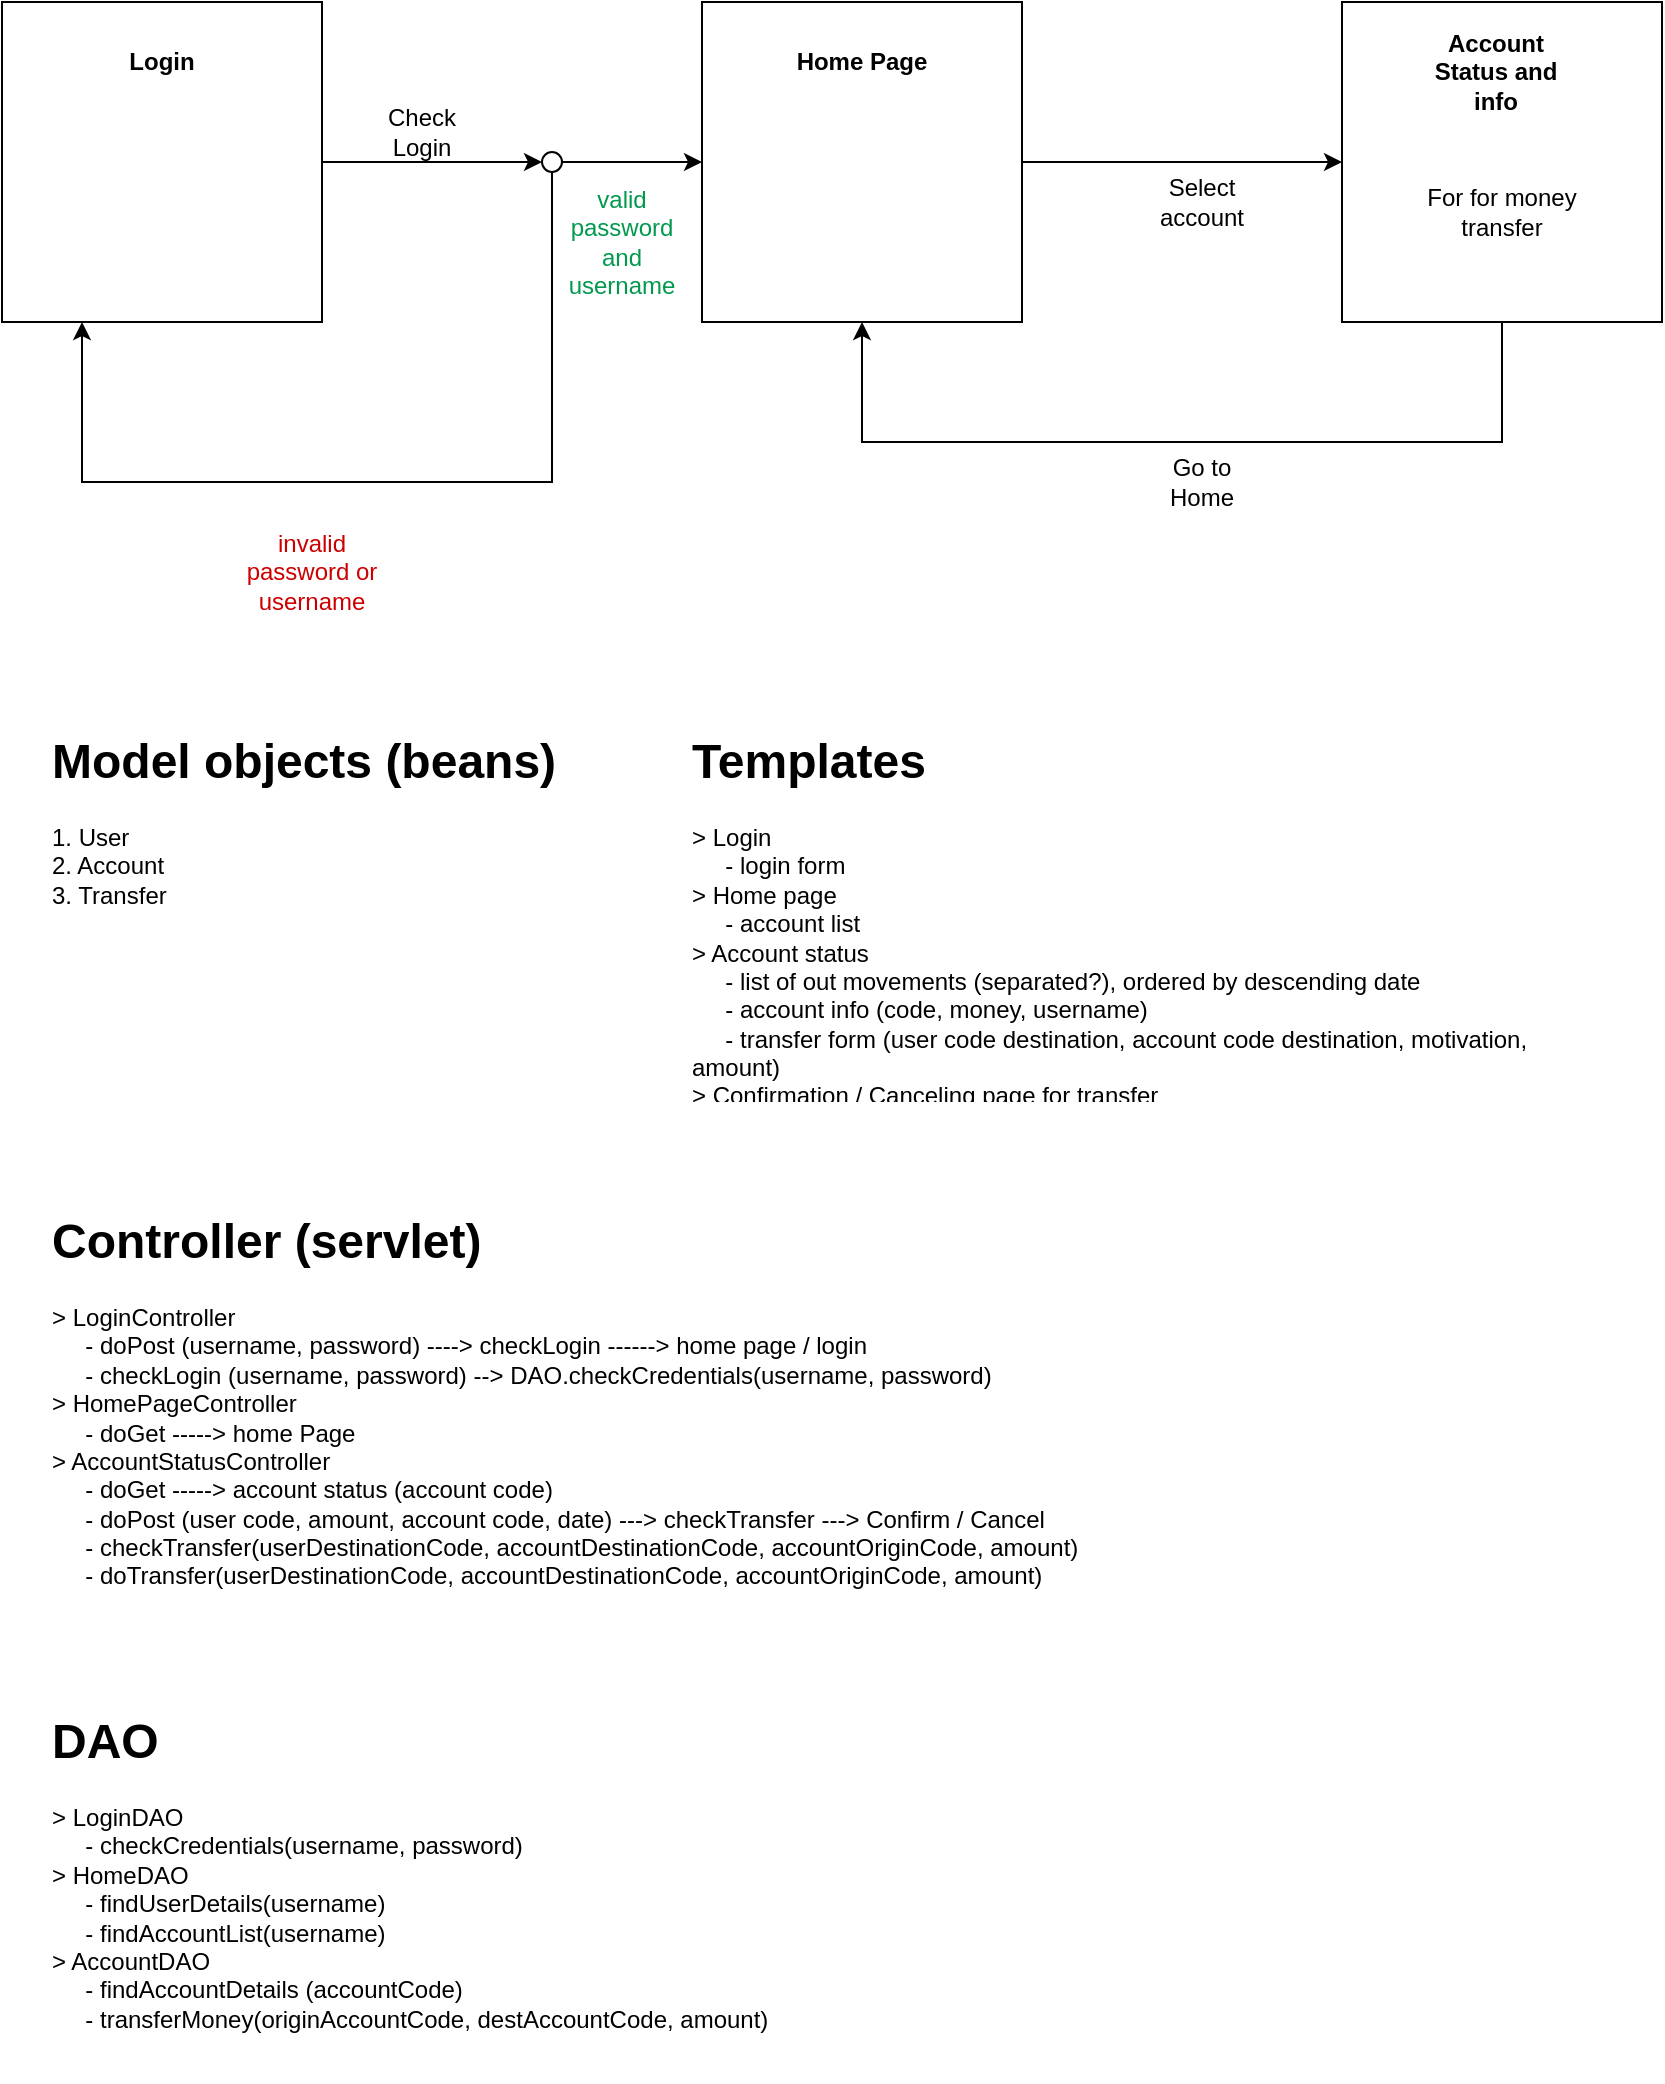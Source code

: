 <mxfile version="12.9.3" type="device"><diagram id="GRTPFtAlVuCaEkeGlemy" name="Page-1"><mxGraphModel dx="1564" dy="1552" grid="1" gridSize="10" guides="1" tooltips="1" connect="1" arrows="1" fold="1" page="1" pageScale="1" pageWidth="827" pageHeight="1169" math="0" shadow="0"><root><mxCell id="0"/><mxCell id="1" parent="0"/><mxCell id="Ejfh4SFiLunh2FTecALz-7" style="edgeStyle=orthogonalEdgeStyle;rounded=0;orthogonalLoop=1;jettySize=auto;html=1;exitX=1;exitY=0.5;exitDx=0;exitDy=0;" edge="1" parent="1" source="Ejfh4SFiLunh2FTecALz-18" target="Ejfh4SFiLunh2FTecALz-3"><mxGeometry relative="1" as="geometry"/></mxCell><mxCell id="Ejfh4SFiLunh2FTecALz-9" style="edgeStyle=orthogonalEdgeStyle;rounded=0;orthogonalLoop=1;jettySize=auto;html=1;exitX=1;exitY=0.5;exitDx=0;exitDy=0;entryX=0;entryY=0.5;entryDx=0;entryDy=0;" edge="1" parent="1" source="Ejfh4SFiLunh2FTecALz-3" target="Ejfh4SFiLunh2FTecALz-5"><mxGeometry relative="1" as="geometry"/></mxCell><mxCell id="Ejfh4SFiLunh2FTecALz-8" value="Check Login" style="text;html=1;strokeColor=none;fillColor=none;align=center;verticalAlign=middle;whiteSpace=wrap;rounded=0;" vertex="1" parent="1"><mxGeometry x="210" y="215" width="40" height="20" as="geometry"/></mxCell><mxCell id="Ejfh4SFiLunh2FTecALz-10" value="Select account" style="text;html=1;strokeColor=none;fillColor=none;align=center;verticalAlign=middle;whiteSpace=wrap;rounded=0;" vertex="1" parent="1"><mxGeometry x="600" y="250" width="40" height="20" as="geometry"/></mxCell><mxCell id="Ejfh4SFiLunh2FTecALz-11" value="valid password and username" style="text;html=1;strokeColor=none;fillColor=none;align=center;verticalAlign=middle;whiteSpace=wrap;rounded=0;fontColor=#00994D;" vertex="1" parent="1"><mxGeometry x="310" y="245" width="40" height="70" as="geometry"/></mxCell><mxCell id="Ejfh4SFiLunh2FTecALz-14" value="&lt;font color=&quot;#cc0000&quot;&gt;invalid password or&lt;br&gt;username&lt;/font&gt;" style="text;html=1;strokeColor=none;fillColor=none;align=center;verticalAlign=middle;whiteSpace=wrap;rounded=0;fontColor=#00994D;" vertex="1" parent="1"><mxGeometry x="130" y="410" width="90" height="70" as="geometry"/></mxCell><mxCell id="Ejfh4SFiLunh2FTecALz-15" value="" style="group" vertex="1" connectable="0" parent="1"><mxGeometry x="690" y="160" width="160" height="160" as="geometry"/></mxCell><mxCell id="Ejfh4SFiLunh2FTecALz-5" value="" style="whiteSpace=wrap;html=1;aspect=fixed;" vertex="1" parent="Ejfh4SFiLunh2FTecALz-15"><mxGeometry width="160" height="160" as="geometry"/></mxCell><mxCell id="Ejfh4SFiLunh2FTecALz-6" value="Account Status and info" style="text;html=1;strokeColor=none;fillColor=none;align=center;verticalAlign=middle;whiteSpace=wrap;rounded=0;fontStyle=1" vertex="1" parent="Ejfh4SFiLunh2FTecALz-15"><mxGeometry x="37" y="10" width="80" height="50" as="geometry"/></mxCell><mxCell id="Ejfh4SFiLunh2FTecALz-22" value="&lt;span style=&quot;font-weight: normal&quot;&gt;For for money transfer&lt;/span&gt;" style="text;html=1;strokeColor=none;fillColor=none;align=center;verticalAlign=middle;whiteSpace=wrap;rounded=0;fontStyle=1" vertex="1" parent="Ejfh4SFiLunh2FTecALz-15"><mxGeometry x="40" y="80" width="80" height="50" as="geometry"/></mxCell><mxCell id="Ejfh4SFiLunh2FTecALz-16" value="" style="group" vertex="1" connectable="0" parent="1"><mxGeometry x="370" y="160" width="160" height="160" as="geometry"/></mxCell><mxCell id="Ejfh4SFiLunh2FTecALz-3" value="" style="whiteSpace=wrap;html=1;aspect=fixed;" vertex="1" parent="Ejfh4SFiLunh2FTecALz-16"><mxGeometry width="160" height="160" as="geometry"/></mxCell><mxCell id="Ejfh4SFiLunh2FTecALz-4" value="Home Page" style="text;html=1;strokeColor=none;fillColor=none;align=center;verticalAlign=middle;whiteSpace=wrap;rounded=0;fontStyle=1" vertex="1" parent="Ejfh4SFiLunh2FTecALz-16"><mxGeometry x="40" y="20" width="80" height="20" as="geometry"/></mxCell><mxCell id="Ejfh4SFiLunh2FTecALz-17" value="" style="group" vertex="1" connectable="0" parent="1"><mxGeometry x="20" y="160" width="160" height="160" as="geometry"/></mxCell><mxCell id="Ejfh4SFiLunh2FTecALz-1" value="" style="whiteSpace=wrap;html=1;aspect=fixed;" vertex="1" parent="Ejfh4SFiLunh2FTecALz-17"><mxGeometry width="160" height="160" as="geometry"/></mxCell><mxCell id="Ejfh4SFiLunh2FTecALz-2" value="Login" style="text;html=1;strokeColor=none;fillColor=none;align=center;verticalAlign=middle;whiteSpace=wrap;rounded=0;fontStyle=1" vertex="1" parent="Ejfh4SFiLunh2FTecALz-17"><mxGeometry x="60" y="20" width="40" height="20" as="geometry"/></mxCell><mxCell id="Ejfh4SFiLunh2FTecALz-18" value="" style="ellipse;whiteSpace=wrap;html=1;aspect=fixed;fontColor=#00994D;" vertex="1" parent="1"><mxGeometry x="290" y="235" width="10" height="10" as="geometry"/></mxCell><mxCell id="Ejfh4SFiLunh2FTecALz-19" style="edgeStyle=orthogonalEdgeStyle;rounded=0;orthogonalLoop=1;jettySize=auto;html=1;exitX=1;exitY=0.5;exitDx=0;exitDy=0;" edge="1" parent="1" source="Ejfh4SFiLunh2FTecALz-1" target="Ejfh4SFiLunh2FTecALz-18"><mxGeometry relative="1" as="geometry"><mxPoint x="180" y="240" as="sourcePoint"/><mxPoint x="370" y="240" as="targetPoint"/></mxGeometry></mxCell><mxCell id="Ejfh4SFiLunh2FTecALz-13" style="edgeStyle=orthogonalEdgeStyle;rounded=0;orthogonalLoop=1;jettySize=auto;html=1;exitX=0.5;exitY=1;exitDx=0;exitDy=0;entryX=0.25;entryY=1;entryDx=0;entryDy=0;fontColor=#00994D;" edge="1" parent="1" source="Ejfh4SFiLunh2FTecALz-18" target="Ejfh4SFiLunh2FTecALz-1"><mxGeometry relative="1" as="geometry"><Array as="points"><mxPoint x="295" y="400"/><mxPoint x="60" y="400"/></Array></mxGeometry></mxCell><mxCell id="Ejfh4SFiLunh2FTecALz-20" style="edgeStyle=orthogonalEdgeStyle;rounded=0;orthogonalLoop=1;jettySize=auto;html=1;exitX=0.5;exitY=1;exitDx=0;exitDy=0;entryX=0.5;entryY=1;entryDx=0;entryDy=0;fontColor=#00994D;" edge="1" parent="1" source="Ejfh4SFiLunh2FTecALz-5" target="Ejfh4SFiLunh2FTecALz-3"><mxGeometry relative="1" as="geometry"><Array as="points"><mxPoint x="770" y="380"/><mxPoint x="450" y="380"/></Array></mxGeometry></mxCell><mxCell id="Ejfh4SFiLunh2FTecALz-21" value="Go to Home" style="text;html=1;strokeColor=none;fillColor=none;align=center;verticalAlign=middle;whiteSpace=wrap;rounded=0;" vertex="1" parent="1"><mxGeometry x="600" y="390" width="40" height="20" as="geometry"/></mxCell><mxCell id="Ejfh4SFiLunh2FTecALz-23" value="&lt;h1&gt;&lt;span style=&quot;color: rgb(0 , 0 , 0)&quot;&gt;Model objects (beans)&lt;/span&gt;&lt;/h1&gt;&lt;div&gt;&lt;span style=&quot;color: rgb(0 , 0 , 0)&quot;&gt;1. User&lt;/span&gt;&lt;/div&gt;&lt;div&gt;&lt;span style=&quot;color: rgb(0 , 0 , 0)&quot;&gt;2. Account&lt;/span&gt;&lt;/div&gt;&lt;div&gt;&lt;span style=&quot;color: rgb(0 , 0 , 0)&quot;&gt;3. Transfer&lt;/span&gt;&lt;/div&gt;&lt;div&gt;&lt;span style=&quot;color: rgb(0 , 0 , 0)&quot;&gt;&lt;br&gt;&lt;/span&gt;&lt;/div&gt;&lt;div&gt;&lt;span style=&quot;color: rgb(0 , 0 , 0)&quot;&gt;&lt;br&gt;&lt;/span&gt;&lt;/div&gt;" style="text;html=1;strokeColor=none;fillColor=none;spacing=5;spacingTop=-20;whiteSpace=wrap;overflow=hidden;rounded=0;fontColor=#00994D;" vertex="1" parent="1"><mxGeometry x="40" y="520" width="340" height="110" as="geometry"/></mxCell><mxCell id="Ejfh4SFiLunh2FTecALz-24" value="&lt;h1&gt;&lt;font color=&quot;#000000&quot;&gt;Templates&lt;/font&gt;&lt;/h1&gt;&lt;div&gt;&lt;font color=&quot;#000000&quot;&gt;&amp;gt; Login&lt;/font&gt;&lt;/div&gt;&lt;div&gt;&lt;font color=&quot;#000000&quot;&gt;&amp;nbsp; &amp;nbsp; &amp;nbsp;- login form&lt;/font&gt;&lt;/div&gt;&lt;div&gt;&lt;font color=&quot;#000000&quot;&gt;&amp;gt; Home page&lt;/font&gt;&lt;/div&gt;&lt;div&gt;&lt;font color=&quot;#000000&quot;&gt;&amp;nbsp; &amp;nbsp; &amp;nbsp;- account list&lt;/font&gt;&lt;/div&gt;&lt;div&gt;&lt;font color=&quot;#000000&quot;&gt;&amp;gt; Account status&lt;/font&gt;&lt;/div&gt;&lt;div&gt;&lt;font color=&quot;#000000&quot;&gt;&amp;nbsp; &amp;nbsp; &amp;nbsp;- list of out movements (separated?), ordered by descending date&lt;/font&gt;&lt;/div&gt;&lt;div&gt;&lt;font color=&quot;#000000&quot;&gt;&amp;nbsp; &amp;nbsp; &amp;nbsp;- account info (code, money, username)&lt;/font&gt;&lt;/div&gt;&lt;div&gt;&lt;font color=&quot;#000000&quot;&gt;&amp;nbsp; &amp;nbsp; &amp;nbsp;- transfer form (user code destination, account code destination, motivation, amount)&lt;/font&gt;&lt;/div&gt;&lt;div&gt;&lt;span style=&quot;color: rgb(0 , 0 , 0)&quot;&gt;&amp;gt; Confirmation / Canceling page for transfer&lt;/span&gt;&lt;/div&gt;&lt;div&gt;&lt;span style=&quot;color: rgb(0 , 0 , 0)&quot;&gt;&lt;br&gt;&lt;/span&gt;&lt;/div&gt;" style="text;html=1;strokeColor=none;fillColor=none;spacing=5;spacingTop=-20;whiteSpace=wrap;overflow=hidden;rounded=0;fontColor=#00994D;" vertex="1" parent="1"><mxGeometry x="360" y="520" width="470" height="190" as="geometry"/></mxCell><mxCell id="Ejfh4SFiLunh2FTecALz-26" value="&lt;h1&gt;&lt;font color=&quot;#000000&quot;&gt;Controller (servlet)&lt;/font&gt;&lt;/h1&gt;&lt;div&gt;&lt;font color=&quot;#000000&quot;&gt;&amp;gt; LoginController&lt;/font&gt;&lt;/div&gt;&lt;div&gt;&lt;font color=&quot;#000000&quot;&gt;&amp;nbsp; &amp;nbsp; &amp;nbsp;- doPost (username, password) ----&amp;gt; checkLogin ------&amp;gt; home page / login&lt;/font&gt;&lt;/div&gt;&lt;div&gt;&lt;font color=&quot;#000000&quot;&gt;&amp;nbsp; &amp;nbsp; &amp;nbsp;- checkLogin (username, password) --&amp;gt; DAO.checkCredentials(username, password)&lt;/font&gt;&lt;/div&gt;&lt;div&gt;&lt;font color=&quot;#000000&quot;&gt;&amp;gt; HomePageController&lt;/font&gt;&lt;/div&gt;&lt;div&gt;&lt;font color=&quot;#000000&quot;&gt;&amp;nbsp; &amp;nbsp; &amp;nbsp;- doGet -----&amp;gt; home Page&lt;/font&gt;&lt;/div&gt;&lt;div&gt;&lt;font color=&quot;#000000&quot;&gt;&amp;gt; AccountStatusController&lt;/font&gt;&lt;/div&gt;&lt;div&gt;&lt;font color=&quot;#000000&quot;&gt;&amp;nbsp; &amp;nbsp; &amp;nbsp;- doGet -----&amp;gt; account status (account code)&lt;/font&gt;&lt;/div&gt;&lt;div&gt;&lt;font color=&quot;#000000&quot;&gt;&amp;nbsp; &amp;nbsp; &amp;nbsp;- doPost (user code, amount, account code, date) ---&amp;gt; checkTransfer ---&amp;gt; Confirm / Cancel&lt;/font&gt;&lt;/div&gt;&lt;div&gt;&lt;span style=&quot;color: rgb(0 , 0 , 0)&quot;&gt;&amp;nbsp; &amp;nbsp; &amp;nbsp;- checkTransfer(userDestinationCode, accountDestinationCode, accountOriginCode, amount)&lt;/span&gt;&lt;/div&gt;&lt;div&gt;&lt;span style=&quot;color: rgb(0 , 0 , 0)&quot;&gt;&amp;nbsp; &amp;nbsp; &amp;nbsp;- doTransfer(&lt;/span&gt;&lt;span style=&quot;color: rgb(0 , 0 , 0)&quot;&gt;userDestinationCode, accountDestinationCode, accountOriginCode, amount)&lt;/span&gt;&lt;/div&gt;&lt;div&gt;&lt;span style=&quot;color: rgb(0 , 0 , 0)&quot;&gt;&lt;br&gt;&lt;/span&gt;&lt;/div&gt;" style="text;html=1;strokeColor=none;fillColor=none;spacing=5;spacingTop=-20;whiteSpace=wrap;overflow=hidden;rounded=0;fontColor=#00994D;" vertex="1" parent="1"><mxGeometry x="40" y="760" width="680" height="210" as="geometry"/></mxCell><mxCell id="Ejfh4SFiLunh2FTecALz-27" value="&lt;h1&gt;&lt;font color=&quot;#000000&quot;&gt;DAO&lt;/font&gt;&lt;/h1&gt;&lt;div&gt;&lt;font color=&quot;#000000&quot;&gt;&amp;gt; LoginDAO&lt;/font&gt;&lt;/div&gt;&lt;div&gt;&lt;font color=&quot;#000000&quot;&gt;&amp;nbsp; &amp;nbsp; &amp;nbsp;- checkCredentials(username, password)&lt;/font&gt;&lt;/div&gt;&lt;div&gt;&lt;font color=&quot;#000000&quot;&gt;&amp;gt; HomeDAO&lt;/font&gt;&lt;/div&gt;&lt;div&gt;&lt;font color=&quot;#000000&quot;&gt;&amp;nbsp; &amp;nbsp; &amp;nbsp;- findUserDetails(username)&lt;/font&gt;&lt;/div&gt;&lt;div&gt;&lt;font color=&quot;#000000&quot;&gt;&amp;nbsp; &amp;nbsp; &amp;nbsp;- findAccountList(username)&lt;/font&gt;&lt;/div&gt;&lt;div&gt;&lt;font color=&quot;#000000&quot;&gt;&amp;gt; AccountDAO&lt;/font&gt;&lt;/div&gt;&lt;div&gt;&lt;font color=&quot;#000000&quot;&gt;&amp;nbsp; &amp;nbsp; &amp;nbsp;- findAccountDetails (accountCode)&lt;/font&gt;&lt;/div&gt;&lt;div&gt;&lt;font color=&quot;#000000&quot;&gt;&amp;nbsp; &amp;nbsp; &amp;nbsp;- transferMoney(originAccountCode, destAccountCode, amount)&lt;/font&gt;&lt;/div&gt;" style="text;html=1;strokeColor=none;fillColor=none;spacing=5;spacingTop=-20;whiteSpace=wrap;overflow=hidden;rounded=0;fontColor=#00994D;" vertex="1" parent="1"><mxGeometry x="40" y="1010" width="560" height="190" as="geometry"/></mxCell></root></mxGraphModel></diagram></mxfile>
